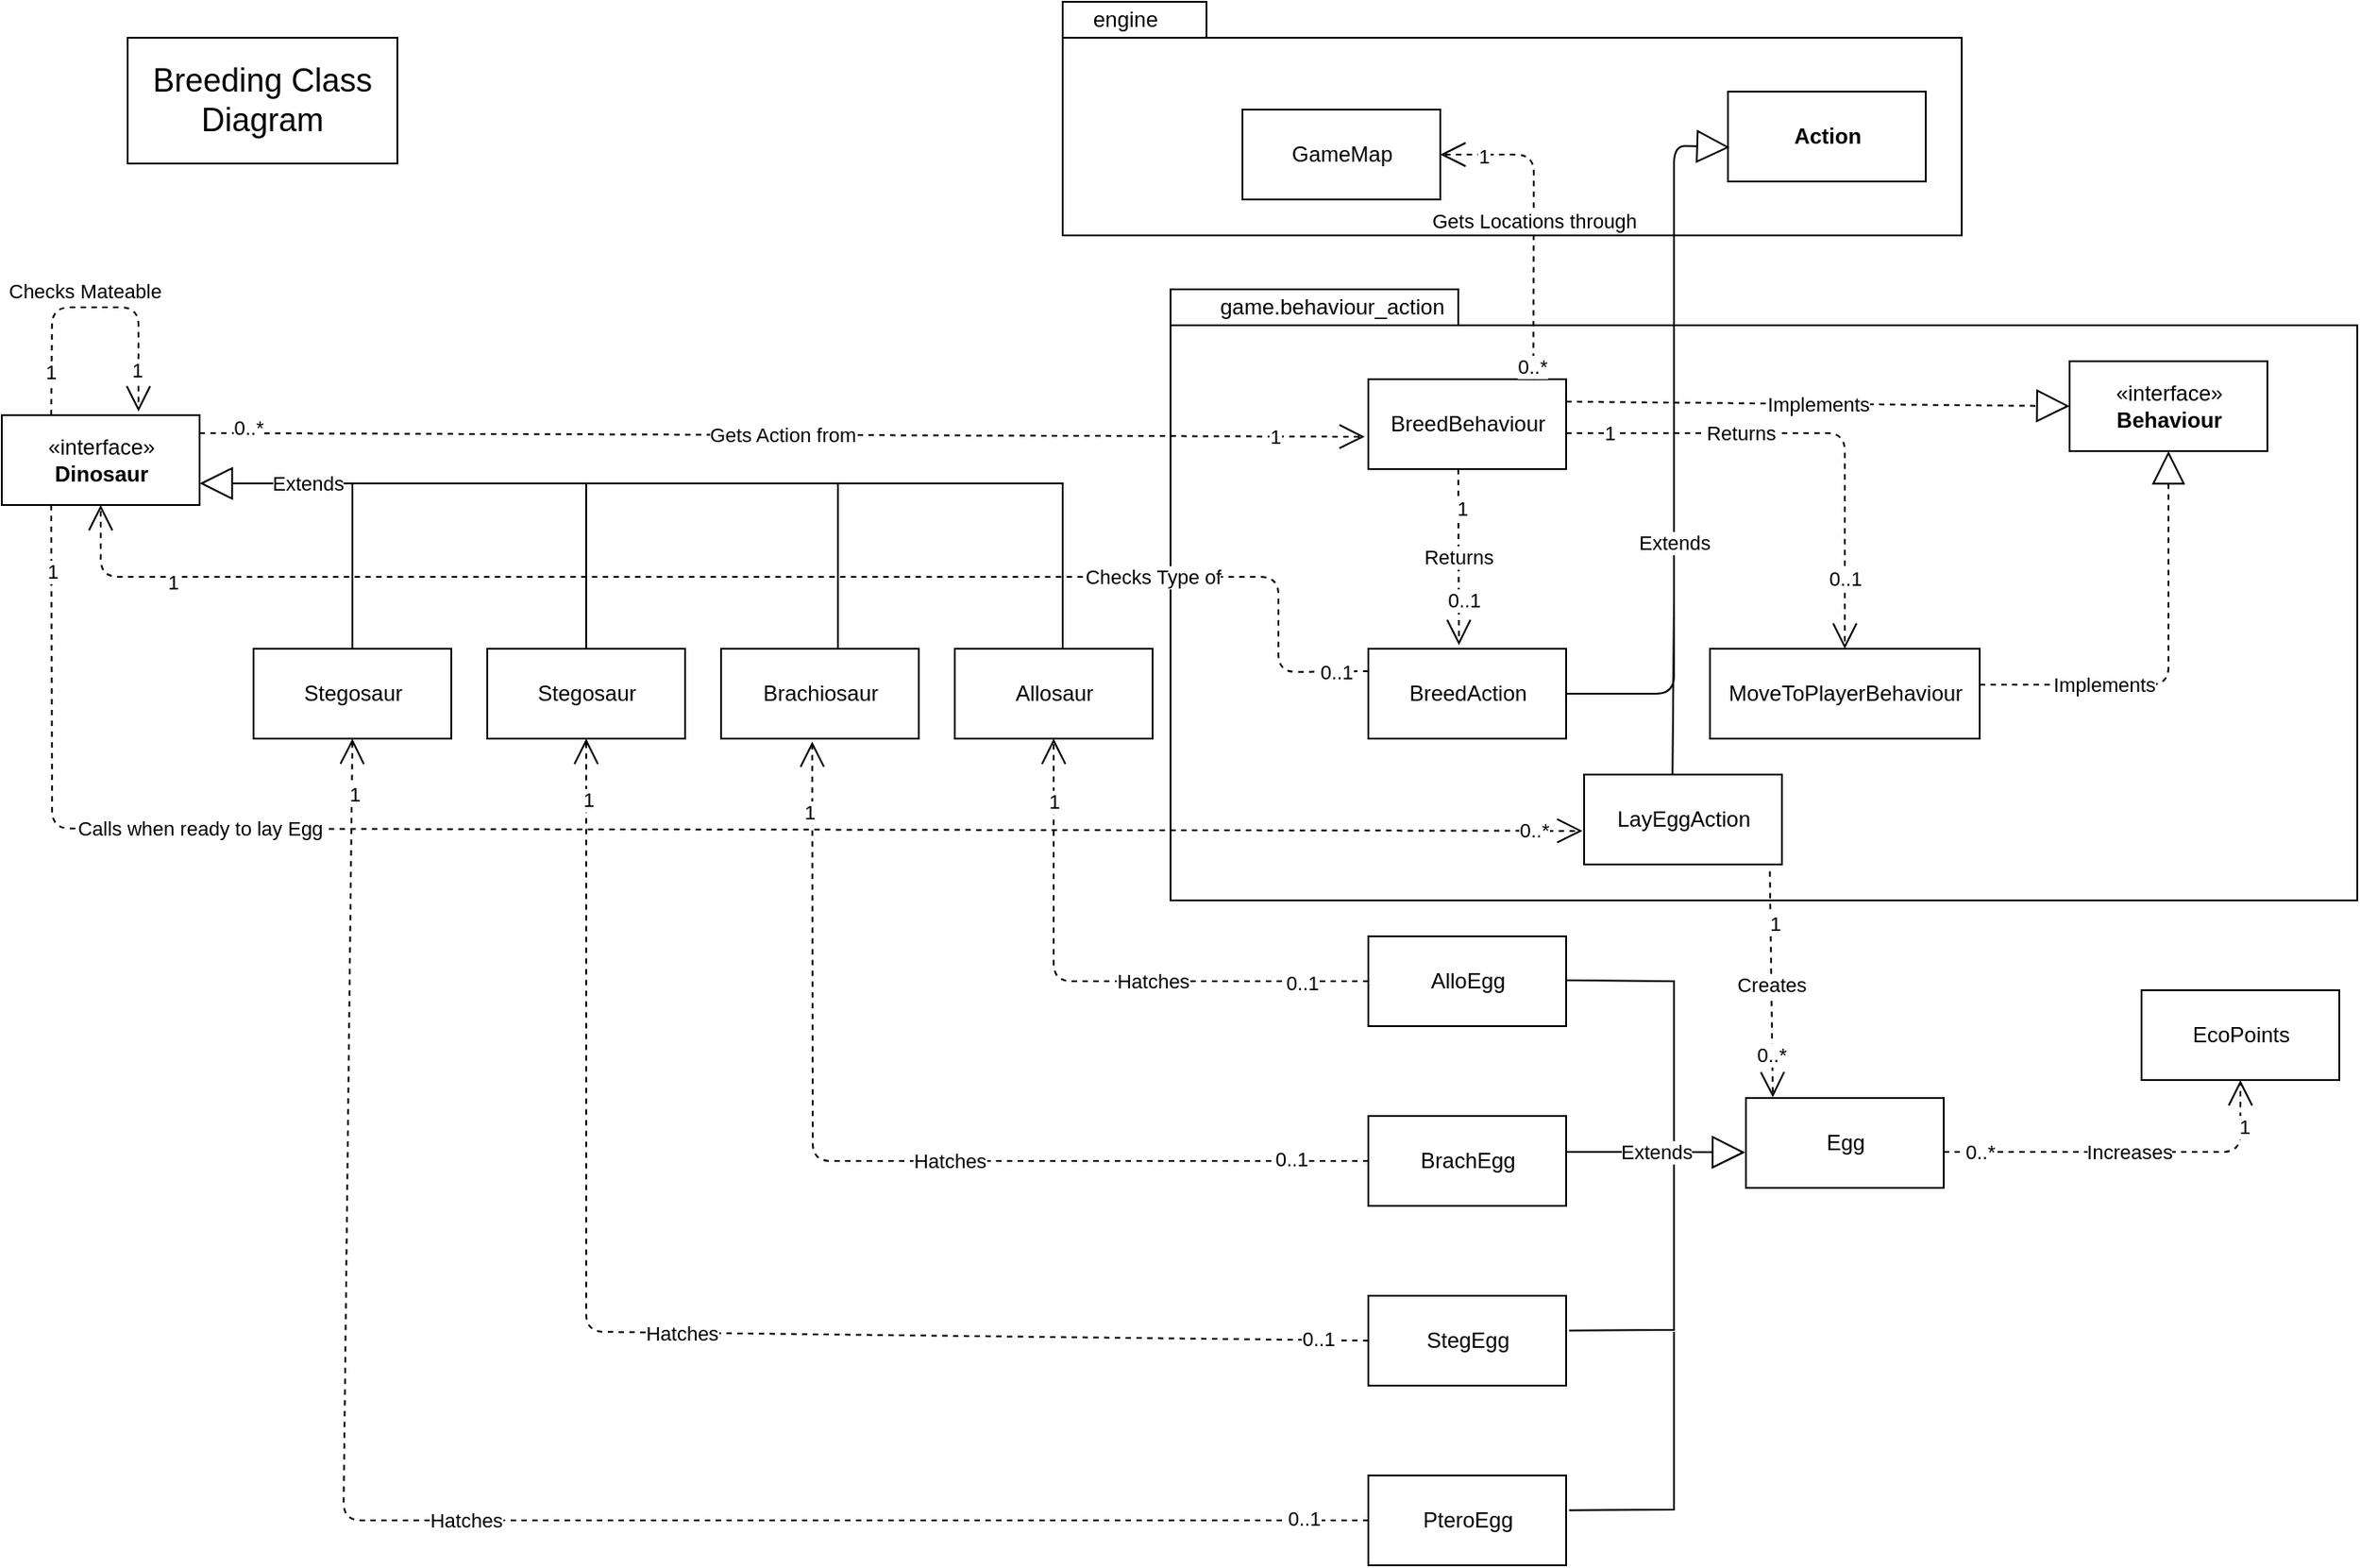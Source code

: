 <mxfile version="14.7.0" type="device"><diagram id="RQ4qdwu9vNMVZIeW1ewS" name="Page-1"><mxGraphModel dx="1422" dy="794" grid="1" gridSize="10" guides="1" tooltips="1" connect="1" arrows="1" fold="1" page="0" pageScale="1" pageWidth="4681" pageHeight="3300" math="0" shadow="0"><root><mxCell id="0"/><mxCell id="1" parent="0"/><mxCell id="fguq9pkMOQvKabzs272t-48" value="" style="shape=folder;fontStyle=1;spacingTop=10;tabWidth=160;tabHeight=20;tabPosition=left;html=1;" parent="1" vertex="1"><mxGeometry x="680" y="200" width="660" height="340" as="geometry"/></mxCell><mxCell id="b-xIZTCfpgJEJXHsGxkc-1" value="" style="shape=folder;fontStyle=1;spacingTop=10;tabWidth=80;tabHeight=20;tabPosition=left;html=1;" parent="1" vertex="1"><mxGeometry x="620" y="40" width="500" height="130" as="geometry"/></mxCell><mxCell id="b-xIZTCfpgJEJXHsGxkc-2" value="GameMap" style="html=1;" parent="1" vertex="1"><mxGeometry x="720" y="100" width="110" height="50" as="geometry"/></mxCell><mxCell id="b-xIZTCfpgJEJXHsGxkc-10" value="engine" style="text;html=1;strokeColor=none;fillColor=none;align=center;verticalAlign=middle;whiteSpace=wrap;rounded=0;" parent="1" vertex="1"><mxGeometry x="620" y="40" width="70" height="20" as="geometry"/></mxCell><mxCell id="fguq9pkMOQvKabzs272t-1" value="«interface»&lt;br&gt;&lt;b&gt;Dinosaur&lt;/b&gt;" style="html=1;" parent="1" vertex="1"><mxGeometry x="30" y="270" width="110" height="50" as="geometry"/></mxCell><mxCell id="fguq9pkMOQvKabzs272t-2" value="Stegosaur" style="html=1;" parent="1" vertex="1"><mxGeometry x="300" y="400" width="110" height="50" as="geometry"/></mxCell><mxCell id="fguq9pkMOQvKabzs272t-3" value="Brachiosaur" style="html=1;" parent="1" vertex="1"><mxGeometry x="430" y="400" width="110" height="50" as="geometry"/></mxCell><mxCell id="fguq9pkMOQvKabzs272t-4" value="Allosaur" style="html=1;" parent="1" vertex="1"><mxGeometry x="560" y="400" width="110" height="50" as="geometry"/></mxCell><mxCell id="fguq9pkMOQvKabzs272t-5" value="Extends" style="endArrow=block;endSize=16;endFill=0;html=1;rounded=0;exitX=0.5;exitY=0;exitDx=0;exitDy=0;snapToPoint=1;" parent="1" source="fguq9pkMOQvKabzs272t-2" edge="1"><mxGeometry x="0.609" width="160" relative="1" as="geometry"><mxPoint x="220" y="399" as="sourcePoint"/><mxPoint x="140" y="308" as="targetPoint"/><Array as="points"><mxPoint x="355" y="308"/></Array><mxPoint as="offset"/></mxGeometry></mxCell><mxCell id="fguq9pkMOQvKabzs272t-11" value="«interface»&lt;br&gt;&lt;b&gt;Behaviour&lt;/b&gt;" style="html=1;" parent="1" vertex="1"><mxGeometry x="1180" y="240" width="110" height="50" as="geometry"/></mxCell><mxCell id="fguq9pkMOQvKabzs272t-12" value="BreedBehaviour" style="html=1;" parent="1" vertex="1"><mxGeometry x="790" y="250" width="110" height="50" as="geometry"/></mxCell><mxCell id="fguq9pkMOQvKabzs272t-13" value="Gets Action from" style="endArrow=open;endSize=12;dashed=1;html=1;entryX=-0.018;entryY=0.64;entryDx=0;entryDy=0;entryPerimeter=0;" parent="1" target="fguq9pkMOQvKabzs272t-12" edge="1"><mxGeometry width="160" relative="1" as="geometry"><mxPoint x="140" y="280" as="sourcePoint"/><mxPoint x="790" y="270" as="targetPoint"/></mxGeometry></mxCell><mxCell id="bi01_QpyQFEtyOqelPVD-3" value="0..*" style="edgeLabel;html=1;align=center;verticalAlign=middle;resizable=0;points=[];" parent="fguq9pkMOQvKabzs272t-13" vertex="1" connectable="0"><mxGeometry x="-0.916" y="3" relative="1" as="geometry"><mxPoint as="offset"/></mxGeometry></mxCell><mxCell id="bi01_QpyQFEtyOqelPVD-4" value="1" style="edgeLabel;html=1;align=center;verticalAlign=middle;resizable=0;points=[];" parent="fguq9pkMOQvKabzs272t-13" vertex="1" connectable="0"><mxGeometry x="0.846" relative="1" as="geometry"><mxPoint as="offset"/></mxGeometry></mxCell><mxCell id="fguq9pkMOQvKabzs272t-14" value="Implements" style="endArrow=block;endSize=16;endFill=0;html=1;entryX=0;entryY=0.5;entryDx=0;entryDy=0;exitX=1;exitY=0.25;exitDx=0;exitDy=0;dashed=1;" parent="1" source="fguq9pkMOQvKabzs272t-12" target="fguq9pkMOQvKabzs272t-11" edge="1"><mxGeometry width="160" relative="1" as="geometry"><mxPoint x="900" y="260" as="sourcePoint"/><mxPoint x="1060" y="260" as="targetPoint"/></mxGeometry></mxCell><mxCell id="fguq9pkMOQvKabzs272t-16" value="Checks Mateable" style="endArrow=open;endSize=12;dashed=1;html=1;exitX=0.25;exitY=0;exitDx=0;exitDy=0;entryX=0.691;entryY=-0.04;entryDx=0;entryDy=0;entryPerimeter=0;" parent="1" source="fguq9pkMOQvKabzs272t-1" target="fguq9pkMOQvKabzs272t-1" edge="1"><mxGeometry x="-0.052" y="9" width="160" relative="1" as="geometry"><mxPoint x="70" y="240" as="sourcePoint"/><mxPoint x="230" y="240" as="targetPoint"/><Array as="points"><mxPoint x="58" y="210"/><mxPoint x="106" y="210"/></Array><mxPoint as="offset"/></mxGeometry></mxCell><mxCell id="bi01_QpyQFEtyOqelPVD-1" value="1" style="edgeLabel;html=1;align=center;verticalAlign=middle;resizable=0;points=[];" parent="fguq9pkMOQvKabzs272t-16" vertex="1" connectable="0"><mxGeometry x="-0.706" y="1" relative="1" as="geometry"><mxPoint as="offset"/></mxGeometry></mxCell><mxCell id="bi01_QpyQFEtyOqelPVD-2" value="1" style="edgeLabel;html=1;align=center;verticalAlign=middle;resizable=0;points=[];" parent="fguq9pkMOQvKabzs272t-16" vertex="1" connectable="0"><mxGeometry x="0.723" y="-1" relative="1" as="geometry"><mxPoint as="offset"/></mxGeometry></mxCell><mxCell id="fguq9pkMOQvKabzs272t-17" value="BreedAction" style="html=1;" parent="1" vertex="1"><mxGeometry x="790" y="400" width="110" height="50" as="geometry"/></mxCell><mxCell id="fguq9pkMOQvKabzs272t-18" value="&lt;b&gt;Action&lt;/b&gt;" style="html=1;" parent="1" vertex="1"><mxGeometry x="990" y="90" width="110" height="50" as="geometry"/></mxCell><mxCell id="fguq9pkMOQvKabzs272t-19" value="Returns" style="endArrow=open;endSize=12;dashed=1;html=1;entryX=0.458;entryY=-0.04;entryDx=0;entryDy=0;entryPerimeter=0;" parent="1" target="fguq9pkMOQvKabzs272t-17" edge="1"><mxGeometry width="160" relative="1" as="geometry"><mxPoint x="840" y="300" as="sourcePoint"/><mxPoint x="1000" y="300" as="targetPoint"/></mxGeometry></mxCell><mxCell id="bi01_QpyQFEtyOqelPVD-15" value="1" style="edgeLabel;html=1;align=center;verticalAlign=middle;resizable=0;points=[];" parent="fguq9pkMOQvKabzs272t-19" vertex="1" connectable="0"><mxGeometry x="-0.548" y="2" relative="1" as="geometry"><mxPoint as="offset"/></mxGeometry></mxCell><mxCell id="bi01_QpyQFEtyOqelPVD-16" value="0..1" style="edgeLabel;html=1;align=center;verticalAlign=middle;resizable=0;points=[];" parent="fguq9pkMOQvKabzs272t-19" vertex="1" connectable="0"><mxGeometry x="0.49" y="2" relative="1" as="geometry"><mxPoint as="offset"/></mxGeometry></mxCell><mxCell id="fguq9pkMOQvKabzs272t-20" value="Checks Type of" style="endArrow=open;endSize=12;dashed=1;html=1;exitX=0;exitY=0.25;exitDx=0;exitDy=0;entryX=0.5;entryY=1;entryDx=0;entryDy=0;" parent="1" source="fguq9pkMOQvKabzs272t-17" target="fguq9pkMOQvKabzs272t-1" edge="1"><mxGeometry x="-0.566" width="160" relative="1" as="geometry"><mxPoint x="670" y="490" as="sourcePoint"/><mxPoint x="830" y="490" as="targetPoint"/><Array as="points"><mxPoint x="740" y="413"/><mxPoint x="740" y="360"/><mxPoint x="85" y="360"/></Array><mxPoint as="offset"/></mxGeometry></mxCell><mxCell id="bi01_QpyQFEtyOqelPVD-5" value="0..1" style="edgeLabel;html=1;align=center;verticalAlign=middle;resizable=0;points=[];" parent="fguq9pkMOQvKabzs272t-20" vertex="1" connectable="0"><mxGeometry x="-0.954" relative="1" as="geometry"><mxPoint as="offset"/></mxGeometry></mxCell><mxCell id="bi01_QpyQFEtyOqelPVD-6" value="1" style="edgeLabel;html=1;align=center;verticalAlign=middle;resizable=0;points=[];" parent="fguq9pkMOQvKabzs272t-20" vertex="1" connectable="0"><mxGeometry x="0.8" y="3" relative="1" as="geometry"><mxPoint as="offset"/></mxGeometry></mxCell><mxCell id="fguq9pkMOQvKabzs272t-21" value="Egg" style="html=1;" parent="1" vertex="1"><mxGeometry x="1000" y="650" width="110" height="50" as="geometry"/></mxCell><mxCell id="fguq9pkMOQvKabzs272t-22" value="AlloEgg" style="html=1;" parent="1" vertex="1"><mxGeometry x="790" y="560" width="110" height="50" as="geometry"/></mxCell><mxCell id="fguq9pkMOQvKabzs272t-23" value="BrachEgg" style="html=1;" parent="1" vertex="1"><mxGeometry x="790" y="660" width="110" height="50" as="geometry"/></mxCell><mxCell id="fguq9pkMOQvKabzs272t-24" value="StegEgg" style="html=1;" parent="1" vertex="1"><mxGeometry x="790" y="760" width="110" height="50" as="geometry"/></mxCell><mxCell id="fguq9pkMOQvKabzs272t-31" value="" style="endArrow=none;html=1;" parent="1" edge="1"><mxGeometry width="50" height="50" relative="1" as="geometry"><mxPoint x="900" y="680" as="sourcePoint"/><mxPoint x="970" y="680" as="targetPoint"/></mxGeometry></mxCell><mxCell id="fguq9pkMOQvKabzs272t-32" value="" style="endArrow=none;html=1;exitX=1.015;exitY=0.387;exitDx=0;exitDy=0;exitPerimeter=0;rounded=0;" parent="1" source="fguq9pkMOQvKabzs272t-24" edge="1"><mxGeometry width="50" height="50" relative="1" as="geometry"><mxPoint x="920" y="830" as="sourcePoint"/><mxPoint x="960" y="680" as="targetPoint"/><Array as="points"><mxPoint x="960" y="779"/></Array></mxGeometry></mxCell><mxCell id="fguq9pkMOQvKabzs272t-28" value="Extends" style="endArrow=block;endSize=16;endFill=0;html=1;entryX=-0.004;entryY=0.605;entryDx=0;entryDy=0;rounded=0;entryPerimeter=0;" parent="1" target="fguq9pkMOQvKabzs272t-21" edge="1"><mxGeometry x="0.593" y="-10" width="160" relative="1" as="geometry"><mxPoint x="900" y="584.5" as="sourcePoint"/><mxPoint x="1060" y="584.5" as="targetPoint"/><Array as="points"><mxPoint x="960" y="585"/><mxPoint x="960" y="680"/></Array><mxPoint x="-10" y="-10" as="offset"/></mxGeometry></mxCell><mxCell id="fguq9pkMOQvKabzs272t-33" value="Hatches" style="endArrow=open;endSize=12;dashed=1;html=1;exitX=0;exitY=0.5;exitDx=0;exitDy=0;entryX=0.5;entryY=1;entryDx=0;entryDy=0;" parent="1" source="fguq9pkMOQvKabzs272t-22" target="fguq9pkMOQvKabzs272t-4" edge="1"><mxGeometry x="-0.226" width="160" relative="1" as="geometry"><mxPoint x="480" y="560" as="sourcePoint"/><mxPoint x="640" y="560" as="targetPoint"/><Array as="points"><mxPoint x="615" y="585"/></Array><mxPoint as="offset"/></mxGeometry></mxCell><mxCell id="bi01_QpyQFEtyOqelPVD-11" value="1" style="edgeLabel;html=1;align=center;verticalAlign=middle;resizable=0;points=[];" parent="fguq9pkMOQvKabzs272t-33" vertex="1" connectable="0"><mxGeometry x="0.778" relative="1" as="geometry"><mxPoint as="offset"/></mxGeometry></mxCell><mxCell id="bi01_QpyQFEtyOqelPVD-12" value="0..1" style="edgeLabel;html=1;align=center;verticalAlign=middle;resizable=0;points=[];" parent="fguq9pkMOQvKabzs272t-33" vertex="1" connectable="0"><mxGeometry x="-0.757" y="1" relative="1" as="geometry"><mxPoint as="offset"/></mxGeometry></mxCell><mxCell id="fguq9pkMOQvKabzs272t-34" value="Hatches" style="endArrow=open;endSize=12;dashed=1;html=1;exitX=0;exitY=0.5;exitDx=0;exitDy=0;entryX=0.461;entryY=1.032;entryDx=0;entryDy=0;entryPerimeter=0;" parent="1" source="fguq9pkMOQvKabzs272t-23" target="fguq9pkMOQvKabzs272t-3" edge="1"><mxGeometry x="-0.141" width="160" relative="1" as="geometry"><mxPoint x="600" y="710" as="sourcePoint"/><mxPoint x="760" y="710" as="targetPoint"/><Array as="points"><mxPoint x="481" y="685"/></Array><mxPoint as="offset"/></mxGeometry></mxCell><mxCell id="bi01_QpyQFEtyOqelPVD-9" value="0..1" style="edgeLabel;html=1;align=center;verticalAlign=middle;resizable=0;points=[];" parent="fguq9pkMOQvKabzs272t-34" vertex="1" connectable="0"><mxGeometry x="-0.839" y="-1" relative="1" as="geometry"><mxPoint as="offset"/></mxGeometry></mxCell><mxCell id="bi01_QpyQFEtyOqelPVD-10" value="1" style="edgeLabel;html=1;align=center;verticalAlign=middle;resizable=0;points=[];" parent="fguq9pkMOQvKabzs272t-34" vertex="1" connectable="0"><mxGeometry x="0.854" y="2" relative="1" as="geometry"><mxPoint as="offset"/></mxGeometry></mxCell><mxCell id="fguq9pkMOQvKabzs272t-35" value="Hatches" style="endArrow=open;endSize=12;dashed=1;html=1;entryX=0.5;entryY=1;entryDx=0;entryDy=0;exitX=0;exitY=0.5;exitDx=0;exitDy=0;" parent="1" source="fguq9pkMOQvKabzs272t-24" target="fguq9pkMOQvKabzs272t-2" edge="1"><mxGeometry width="160" relative="1" as="geometry"><mxPoint x="230" y="610" as="sourcePoint"/><mxPoint x="390" y="610" as="targetPoint"/><Array as="points"><mxPoint x="355" y="780"/></Array></mxGeometry></mxCell><mxCell id="bi01_QpyQFEtyOqelPVD-7" value="1" style="edgeLabel;html=1;align=center;verticalAlign=middle;resizable=0;points=[];" parent="fguq9pkMOQvKabzs272t-35" vertex="1" connectable="0"><mxGeometry x="0.911" y="-1" relative="1" as="geometry"><mxPoint as="offset"/></mxGeometry></mxCell><mxCell id="bi01_QpyQFEtyOqelPVD-8" value="0..1" style="edgeLabel;html=1;align=center;verticalAlign=middle;resizable=0;points=[];" parent="fguq9pkMOQvKabzs272t-35" vertex="1" connectable="0"><mxGeometry x="-0.927" y="-1" relative="1" as="geometry"><mxPoint as="offset"/></mxGeometry></mxCell><mxCell id="fguq9pkMOQvKabzs272t-36" value="EcoPoints" style="html=1;" parent="1" vertex="1"><mxGeometry x="1220" y="590" width="110" height="50" as="geometry"/></mxCell><mxCell id="fguq9pkMOQvKabzs272t-39" value="Increases" style="endArrow=open;endSize=12;dashed=1;html=1;entryX=0.5;entryY=1;entryDx=0;entryDy=0;" parent="1" target="fguq9pkMOQvKabzs272t-36" edge="1"><mxGeometry width="160" relative="1" as="geometry"><mxPoint x="1110" y="680" as="sourcePoint"/><mxPoint x="1270" y="680" as="targetPoint"/><Array as="points"><mxPoint x="1275" y="680"/></Array></mxGeometry></mxCell><mxCell id="bi01_QpyQFEtyOqelPVD-13" value="0..*" style="edgeLabel;html=1;align=center;verticalAlign=middle;resizable=0;points=[];" parent="fguq9pkMOQvKabzs272t-39" vertex="1" connectable="0"><mxGeometry x="-0.805" relative="1" as="geometry"><mxPoint as="offset"/></mxGeometry></mxCell><mxCell id="bi01_QpyQFEtyOqelPVD-14" value="1" style="edgeLabel;html=1;align=center;verticalAlign=middle;resizable=0;points=[];" parent="fguq9pkMOQvKabzs272t-39" vertex="1" connectable="0"><mxGeometry x="0.75" y="-2" relative="1" as="geometry"><mxPoint as="offset"/></mxGeometry></mxCell><mxCell id="fguq9pkMOQvKabzs272t-40" value="MoveToPlayerBehaviour" style="html=1;" parent="1" vertex="1"><mxGeometry x="980" y="400" width="150" height="50" as="geometry"/></mxCell><mxCell id="fguq9pkMOQvKabzs272t-41" value="Returns" style="endArrow=open;endSize=12;dashed=1;html=1;entryX=0.5;entryY=0;entryDx=0;entryDy=0;" parent="1" target="fguq9pkMOQvKabzs272t-40" edge="1"><mxGeometry x="-0.294" width="160" relative="1" as="geometry"><mxPoint x="900" y="280" as="sourcePoint"/><mxPoint x="1060" y="280" as="targetPoint"/><Array as="points"><mxPoint x="1055" y="280"/></Array><mxPoint as="offset"/></mxGeometry></mxCell><mxCell id="bi01_QpyQFEtyOqelPVD-17" value="1" style="edgeLabel;html=1;align=center;verticalAlign=middle;resizable=0;points=[];" parent="fguq9pkMOQvKabzs272t-41" vertex="1" connectable="0"><mxGeometry x="-0.828" relative="1" as="geometry"><mxPoint as="offset"/></mxGeometry></mxCell><mxCell id="bi01_QpyQFEtyOqelPVD-18" value="0..1" style="edgeLabel;html=1;align=center;verticalAlign=middle;resizable=0;points=[];" parent="fguq9pkMOQvKabzs272t-41" vertex="1" connectable="0"><mxGeometry x="0.717" relative="1" as="geometry"><mxPoint as="offset"/></mxGeometry></mxCell><mxCell id="fguq9pkMOQvKabzs272t-42" value="Implements" style="endArrow=block;endSize=16;endFill=0;html=1;entryX=0.5;entryY=1;entryDx=0;entryDy=0;dashed=1;" parent="1" target="fguq9pkMOQvKabzs272t-11" edge="1"><mxGeometry x="-0.418" width="160" relative="1" as="geometry"><mxPoint x="1130" y="420" as="sourcePoint"/><mxPoint x="1250" y="420" as="targetPoint"/><Array as="points"><mxPoint x="1235" y="420"/></Array><mxPoint as="offset"/></mxGeometry></mxCell><mxCell id="fguq9pkMOQvKabzs272t-43" value="Extends" style="endArrow=block;endSize=16;endFill=0;html=1;exitX=1;exitY=0.5;exitDx=0;exitDy=0;" parent="1" source="fguq9pkMOQvKabzs272t-17" edge="1"><mxGeometry x="-0.273" width="160" relative="1" as="geometry"><mxPoint x="780" y="480" as="sourcePoint"/><mxPoint x="991" y="121" as="targetPoint"/><Array as="points"><mxPoint x="960" y="425"/><mxPoint x="960" y="120"/></Array><mxPoint as="offset"/></mxGeometry></mxCell><mxCell id="fguq9pkMOQvKabzs272t-47" value="Gets Locations through" style="endArrow=open;endSize=12;dashed=1;html=1;exitX=0.834;exitY=0.012;exitDx=0;exitDy=0;entryX=1;entryY=0.5;entryDx=0;entryDy=0;exitPerimeter=0;" parent="1" source="fguq9pkMOQvKabzs272t-12" target="b-xIZTCfpgJEJXHsGxkc-2" edge="1"><mxGeometry width="160" relative="1" as="geometry"><mxPoint x="640" y="210" as="sourcePoint"/><mxPoint x="800" y="210" as="targetPoint"/><Array as="points"><mxPoint x="882" y="125"/></Array></mxGeometry></mxCell><mxCell id="bi01_QpyQFEtyOqelPVD-19" value="0..*" style="edgeLabel;html=1;align=center;verticalAlign=middle;resizable=0;points=[];" parent="fguq9pkMOQvKabzs272t-47" vertex="1" connectable="0"><mxGeometry x="-0.932" y="1" relative="1" as="geometry"><mxPoint y="-2" as="offset"/></mxGeometry></mxCell><mxCell id="bi01_QpyQFEtyOqelPVD-20" value="1" style="edgeLabel;html=1;align=center;verticalAlign=middle;resizable=0;points=[];" parent="fguq9pkMOQvKabzs272t-47" vertex="1" connectable="0"><mxGeometry x="0.729" y="1" relative="1" as="geometry"><mxPoint as="offset"/></mxGeometry></mxCell><mxCell id="fguq9pkMOQvKabzs272t-49" value="game.behaviour_action" style="text;html=1;strokeColor=none;fillColor=none;align=center;verticalAlign=middle;whiteSpace=wrap;rounded=0;" parent="1" vertex="1"><mxGeometry x="750" y="200" width="40" height="20" as="geometry"/></mxCell><mxCell id="QDrQLVVM5gK9gf_lHGzL-1" value="LayEggAction" style="html=1;" parent="1" vertex="1"><mxGeometry x="910" y="470" width="110" height="50" as="geometry"/></mxCell><mxCell id="QDrQLVVM5gK9gf_lHGzL-2" value="" style="endArrow=none;html=1;entryX=0.447;entryY=-0.007;entryDx=0;entryDy=0;entryPerimeter=0;" parent="1" target="QDrQLVVM5gK9gf_lHGzL-1" edge="1"><mxGeometry width="50" height="50" relative="1" as="geometry"><mxPoint x="960" y="370" as="sourcePoint"/><mxPoint x="1010" y="610.711" as="targetPoint"/></mxGeometry></mxCell><mxCell id="QDrQLVVM5gK9gf_lHGzL-3" value="Creates" style="endArrow=open;endSize=12;dashed=1;html=1;exitX=0.939;exitY=1.077;exitDx=0;exitDy=0;exitPerimeter=0;entryX=0.136;entryY=-0.007;entryDx=0;entryDy=0;entryPerimeter=0;" parent="1" source="QDrQLVVM5gK9gf_lHGzL-1" target="fguq9pkMOQvKabzs272t-21" edge="1"><mxGeometry width="160" relative="1" as="geometry"><mxPoint x="730" y="600" as="sourcePoint"/><mxPoint x="890" y="600" as="targetPoint"/></mxGeometry></mxCell><mxCell id="QDrQLVVM5gK9gf_lHGzL-7" value="1" style="edgeLabel;html=1;align=center;verticalAlign=middle;resizable=0;points=[];" parent="QDrQLVVM5gK9gf_lHGzL-3" vertex="1" connectable="0"><mxGeometry x="-0.549" y="2" relative="1" as="geometry"><mxPoint as="offset"/></mxGeometry></mxCell><mxCell id="QDrQLVVM5gK9gf_lHGzL-8" value="0..*" style="edgeLabel;html=1;align=center;verticalAlign=middle;resizable=0;points=[];" parent="QDrQLVVM5gK9gf_lHGzL-3" vertex="1" connectable="0"><mxGeometry x="0.616" y="-1" relative="1" as="geometry"><mxPoint as="offset"/></mxGeometry></mxCell><mxCell id="QDrQLVVM5gK9gf_lHGzL-4" value="Calls when ready to lay Egg" style="endArrow=open;endSize=12;dashed=1;html=1;exitX=0.25;exitY=1;exitDx=0;exitDy=0;entryX=-0.008;entryY=0.627;entryDx=0;entryDy=0;entryPerimeter=0;" parent="1" source="fguq9pkMOQvKabzs272t-1" target="QDrQLVVM5gK9gf_lHGzL-1" edge="1"><mxGeometry x="-0.492" width="160" relative="1" as="geometry"><mxPoint x="70" y="540" as="sourcePoint"/><mxPoint x="230" y="540" as="targetPoint"/><Array as="points"><mxPoint x="58" y="500"/></Array><mxPoint as="offset"/></mxGeometry></mxCell><mxCell id="QDrQLVVM5gK9gf_lHGzL-5" value="1" style="edgeLabel;html=1;align=center;verticalAlign=middle;resizable=0;points=[];" parent="QDrQLVVM5gK9gf_lHGzL-4" vertex="1" connectable="0"><mxGeometry x="-0.928" relative="1" as="geometry"><mxPoint as="offset"/></mxGeometry></mxCell><mxCell id="QDrQLVVM5gK9gf_lHGzL-6" value="0..*" style="edgeLabel;html=1;align=center;verticalAlign=middle;resizable=0;points=[];" parent="QDrQLVVM5gK9gf_lHGzL-4" vertex="1" connectable="0"><mxGeometry x="0.947" y="1" relative="1" as="geometry"><mxPoint as="offset"/></mxGeometry></mxCell><mxCell id="QDrQLVVM5gK9gf_lHGzL-9" value="&lt;font style=&quot;font-size: 18px&quot;&gt;Breeding Class Diagram&lt;/font&gt;" style="rounded=0;whiteSpace=wrap;html=1;" parent="1" vertex="1"><mxGeometry x="100" y="60" width="150" height="70" as="geometry"/></mxCell><mxCell id="vvexLuNos5NUiUM3-nr6-1" value="Stegosaur" style="html=1;" parent="1" vertex="1"><mxGeometry x="170" y="400" width="110" height="50" as="geometry"/></mxCell><mxCell id="vvexLuNos5NUiUM3-nr6-2" value="" style="endArrow=none;endSize=16;endFill=0;html=1;rounded=0;exitX=0.5;exitY=0;exitDx=0;exitDy=0;snapToPoint=1;" parent="1" edge="1"><mxGeometry x="0.207" width="160" relative="1" as="geometry"><mxPoint x="495" y="400" as="sourcePoint"/><mxPoint x="280" y="308" as="targetPoint"/><Array as="points"><mxPoint x="495" y="308"/></Array><mxPoint as="offset"/></mxGeometry></mxCell><mxCell id="vvexLuNos5NUiUM3-nr6-3" value="" style="endArrow=none;endSize=16;endFill=0;html=1;rounded=0;exitX=0.5;exitY=0;exitDx=0;exitDy=0;snapToPoint=1;" parent="1" edge="1"><mxGeometry x="0.207" width="160" relative="1" as="geometry"><mxPoint x="620" y="400" as="sourcePoint"/><mxPoint x="405" y="308" as="targetPoint"/><Array as="points"><mxPoint x="620" y="308"/></Array><mxPoint as="offset"/></mxGeometry></mxCell><mxCell id="vvexLuNos5NUiUM3-nr6-4" value="" style="endArrow=none;endSize=16;endFill=0;html=1;rounded=0;exitX=0.5;exitY=0;exitDx=0;exitDy=0;snapToPoint=1;" parent="1" edge="1"><mxGeometry x="0.207" width="160" relative="1" as="geometry"><mxPoint x="225" y="400" as="sourcePoint"/><mxPoint x="225" y="308" as="targetPoint"/><Array as="points"><mxPoint x="225" y="308"/></Array><mxPoint as="offset"/></mxGeometry></mxCell><mxCell id="vvexLuNos5NUiUM3-nr6-6" value="Hatches" style="endArrow=open;endSize=12;dashed=1;html=1;entryX=0.5;entryY=1;entryDx=0;entryDy=0;exitX=0;exitY=0.5;exitDx=0;exitDy=0;" parent="1" target="vvexLuNos5NUiUM3-nr6-1" edge="1"><mxGeometry width="160" relative="1" as="geometry"><mxPoint x="790" y="885" as="sourcePoint"/><mxPoint x="355" y="550" as="targetPoint"/><Array as="points"><mxPoint x="220" y="885"/></Array></mxGeometry></mxCell><mxCell id="vvexLuNos5NUiUM3-nr6-7" value="1" style="edgeLabel;html=1;align=center;verticalAlign=middle;resizable=0;points=[];" parent="vvexLuNos5NUiUM3-nr6-6" vertex="1" connectable="0"><mxGeometry x="0.911" y="-1" relative="1" as="geometry"><mxPoint y="-14" as="offset"/></mxGeometry></mxCell><mxCell id="vvexLuNos5NUiUM3-nr6-8" value="0..1" style="edgeLabel;html=1;align=center;verticalAlign=middle;resizable=0;points=[];" parent="vvexLuNos5NUiUM3-nr6-6" vertex="1" connectable="0"><mxGeometry x="-0.927" y="-1" relative="1" as="geometry"><mxPoint as="offset"/></mxGeometry></mxCell><mxCell id="vvexLuNos5NUiUM3-nr6-10" value="PteroEgg" style="html=1;" parent="1" vertex="1"><mxGeometry x="790" y="860" width="110" height="50" as="geometry"/></mxCell><mxCell id="vvexLuNos5NUiUM3-nr6-11" value="" style="endArrow=none;html=1;exitX=1.015;exitY=0.387;exitDx=0;exitDy=0;exitPerimeter=0;rounded=0;" parent="1" source="vvexLuNos5NUiUM3-nr6-10" edge="1"><mxGeometry width="50" height="50" relative="1" as="geometry"><mxPoint x="920" y="930" as="sourcePoint"/><mxPoint x="960" y="780" as="targetPoint"/><Array as="points"><mxPoint x="960" y="879"/></Array></mxGeometry></mxCell></root></mxGraphModel></diagram></mxfile>